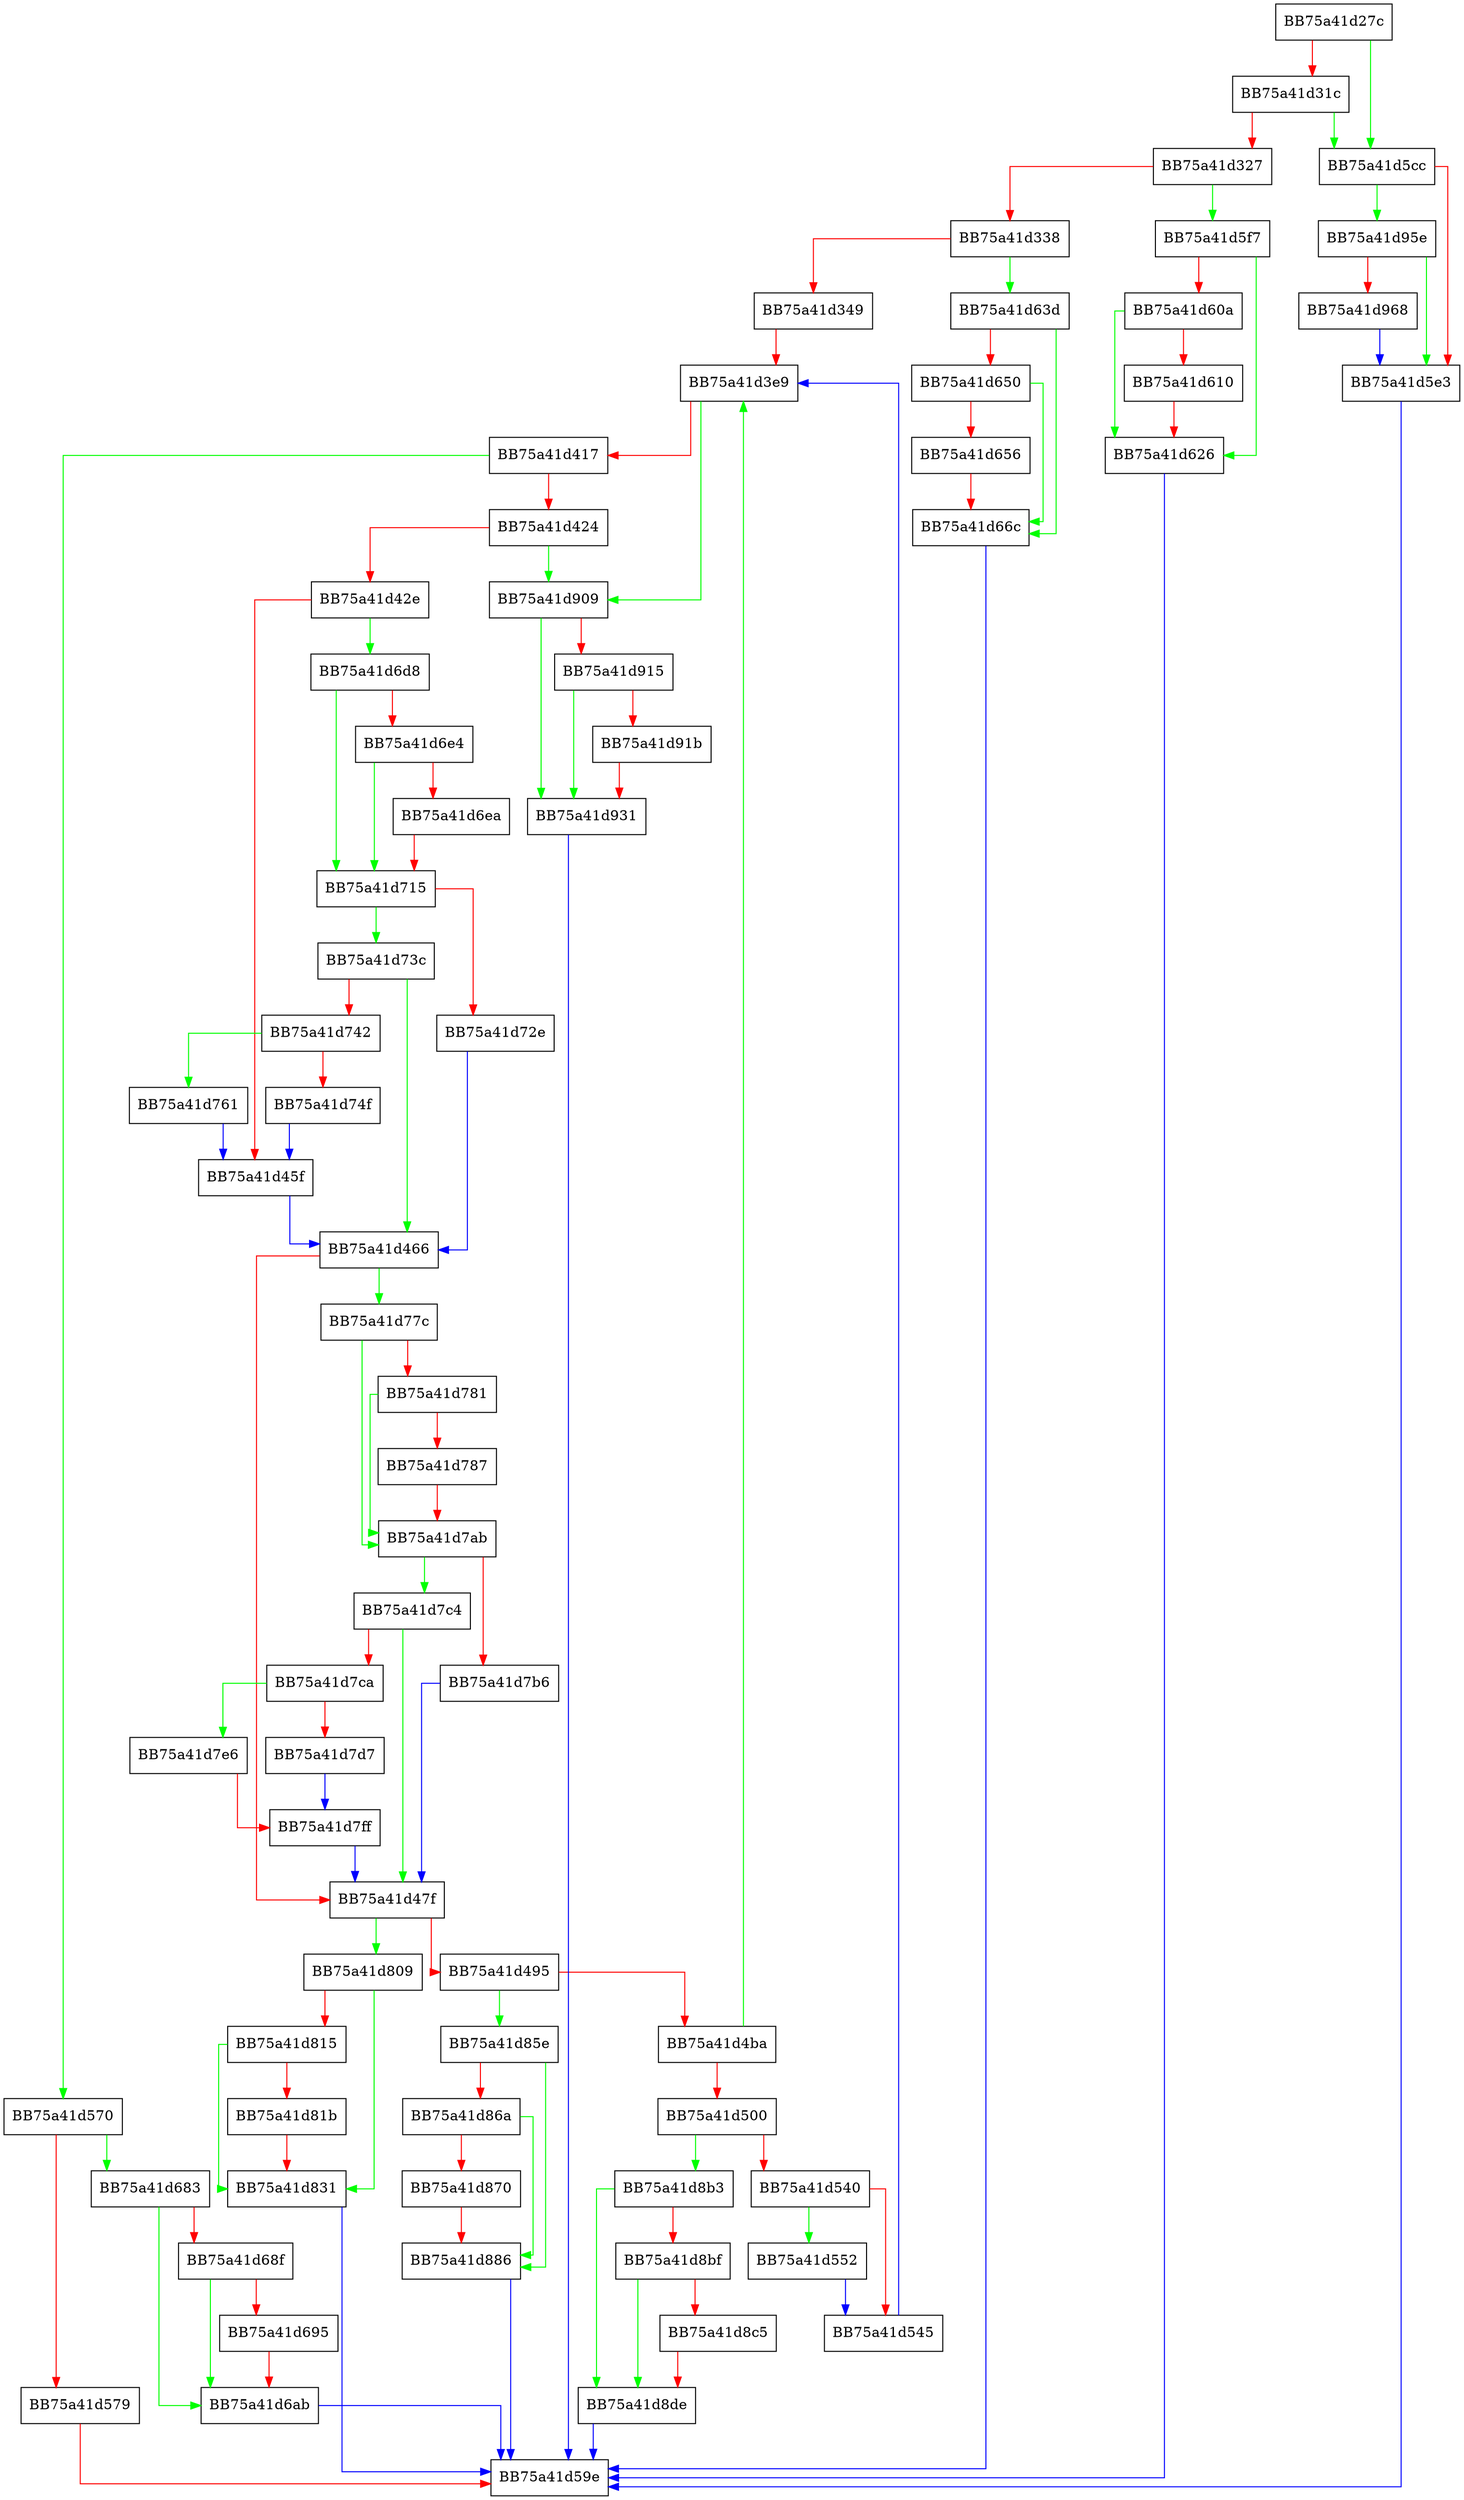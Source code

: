 digraph load_database_cache {
  node [shape="box"];
  graph [splines=ortho];
  BB75a41d27c -> BB75a41d5cc [color="green"];
  BB75a41d27c -> BB75a41d31c [color="red"];
  BB75a41d31c -> BB75a41d5cc [color="green"];
  BB75a41d31c -> BB75a41d327 [color="red"];
  BB75a41d327 -> BB75a41d5f7 [color="green"];
  BB75a41d327 -> BB75a41d338 [color="red"];
  BB75a41d338 -> BB75a41d63d [color="green"];
  BB75a41d338 -> BB75a41d349 [color="red"];
  BB75a41d349 -> BB75a41d3e9 [color="red"];
  BB75a41d3e9 -> BB75a41d909 [color="green"];
  BB75a41d3e9 -> BB75a41d417 [color="red"];
  BB75a41d417 -> BB75a41d570 [color="green"];
  BB75a41d417 -> BB75a41d424 [color="red"];
  BB75a41d424 -> BB75a41d909 [color="green"];
  BB75a41d424 -> BB75a41d42e [color="red"];
  BB75a41d42e -> BB75a41d6d8 [color="green"];
  BB75a41d42e -> BB75a41d45f [color="red"];
  BB75a41d45f -> BB75a41d466 [color="blue"];
  BB75a41d466 -> BB75a41d77c [color="green"];
  BB75a41d466 -> BB75a41d47f [color="red"];
  BB75a41d47f -> BB75a41d809 [color="green"];
  BB75a41d47f -> BB75a41d495 [color="red"];
  BB75a41d495 -> BB75a41d85e [color="green"];
  BB75a41d495 -> BB75a41d4ba [color="red"];
  BB75a41d4ba -> BB75a41d3e9 [color="green"];
  BB75a41d4ba -> BB75a41d500 [color="red"];
  BB75a41d500 -> BB75a41d8b3 [color="green"];
  BB75a41d500 -> BB75a41d540 [color="red"];
  BB75a41d540 -> BB75a41d552 [color="green"];
  BB75a41d540 -> BB75a41d545 [color="red"];
  BB75a41d545 -> BB75a41d3e9 [color="blue"];
  BB75a41d552 -> BB75a41d545 [color="blue"];
  BB75a41d570 -> BB75a41d683 [color="green"];
  BB75a41d570 -> BB75a41d579 [color="red"];
  BB75a41d579 -> BB75a41d59e [color="red"];
  BB75a41d5cc -> BB75a41d95e [color="green"];
  BB75a41d5cc -> BB75a41d5e3 [color="red"];
  BB75a41d5e3 -> BB75a41d59e [color="blue"];
  BB75a41d5f7 -> BB75a41d626 [color="green"];
  BB75a41d5f7 -> BB75a41d60a [color="red"];
  BB75a41d60a -> BB75a41d626 [color="green"];
  BB75a41d60a -> BB75a41d610 [color="red"];
  BB75a41d610 -> BB75a41d626 [color="red"];
  BB75a41d626 -> BB75a41d59e [color="blue"];
  BB75a41d63d -> BB75a41d66c [color="green"];
  BB75a41d63d -> BB75a41d650 [color="red"];
  BB75a41d650 -> BB75a41d66c [color="green"];
  BB75a41d650 -> BB75a41d656 [color="red"];
  BB75a41d656 -> BB75a41d66c [color="red"];
  BB75a41d66c -> BB75a41d59e [color="blue"];
  BB75a41d683 -> BB75a41d6ab [color="green"];
  BB75a41d683 -> BB75a41d68f [color="red"];
  BB75a41d68f -> BB75a41d6ab [color="green"];
  BB75a41d68f -> BB75a41d695 [color="red"];
  BB75a41d695 -> BB75a41d6ab [color="red"];
  BB75a41d6ab -> BB75a41d59e [color="blue"];
  BB75a41d6d8 -> BB75a41d715 [color="green"];
  BB75a41d6d8 -> BB75a41d6e4 [color="red"];
  BB75a41d6e4 -> BB75a41d715 [color="green"];
  BB75a41d6e4 -> BB75a41d6ea [color="red"];
  BB75a41d6ea -> BB75a41d715 [color="red"];
  BB75a41d715 -> BB75a41d73c [color="green"];
  BB75a41d715 -> BB75a41d72e [color="red"];
  BB75a41d72e -> BB75a41d466 [color="blue"];
  BB75a41d73c -> BB75a41d466 [color="green"];
  BB75a41d73c -> BB75a41d742 [color="red"];
  BB75a41d742 -> BB75a41d761 [color="green"];
  BB75a41d742 -> BB75a41d74f [color="red"];
  BB75a41d74f -> BB75a41d45f [color="blue"];
  BB75a41d761 -> BB75a41d45f [color="blue"];
  BB75a41d77c -> BB75a41d7ab [color="green"];
  BB75a41d77c -> BB75a41d781 [color="red"];
  BB75a41d781 -> BB75a41d7ab [color="green"];
  BB75a41d781 -> BB75a41d787 [color="red"];
  BB75a41d787 -> BB75a41d7ab [color="red"];
  BB75a41d7ab -> BB75a41d7c4 [color="green"];
  BB75a41d7ab -> BB75a41d7b6 [color="red"];
  BB75a41d7b6 -> BB75a41d47f [color="blue"];
  BB75a41d7c4 -> BB75a41d47f [color="green"];
  BB75a41d7c4 -> BB75a41d7ca [color="red"];
  BB75a41d7ca -> BB75a41d7e6 [color="green"];
  BB75a41d7ca -> BB75a41d7d7 [color="red"];
  BB75a41d7d7 -> BB75a41d7ff [color="blue"];
  BB75a41d7e6 -> BB75a41d7ff [color="red"];
  BB75a41d7ff -> BB75a41d47f [color="blue"];
  BB75a41d809 -> BB75a41d831 [color="green"];
  BB75a41d809 -> BB75a41d815 [color="red"];
  BB75a41d815 -> BB75a41d831 [color="green"];
  BB75a41d815 -> BB75a41d81b [color="red"];
  BB75a41d81b -> BB75a41d831 [color="red"];
  BB75a41d831 -> BB75a41d59e [color="blue"];
  BB75a41d85e -> BB75a41d886 [color="green"];
  BB75a41d85e -> BB75a41d86a [color="red"];
  BB75a41d86a -> BB75a41d886 [color="green"];
  BB75a41d86a -> BB75a41d870 [color="red"];
  BB75a41d870 -> BB75a41d886 [color="red"];
  BB75a41d886 -> BB75a41d59e [color="blue"];
  BB75a41d8b3 -> BB75a41d8de [color="green"];
  BB75a41d8b3 -> BB75a41d8bf [color="red"];
  BB75a41d8bf -> BB75a41d8de [color="green"];
  BB75a41d8bf -> BB75a41d8c5 [color="red"];
  BB75a41d8c5 -> BB75a41d8de [color="red"];
  BB75a41d8de -> BB75a41d59e [color="blue"];
  BB75a41d909 -> BB75a41d931 [color="green"];
  BB75a41d909 -> BB75a41d915 [color="red"];
  BB75a41d915 -> BB75a41d931 [color="green"];
  BB75a41d915 -> BB75a41d91b [color="red"];
  BB75a41d91b -> BB75a41d931 [color="red"];
  BB75a41d931 -> BB75a41d59e [color="blue"];
  BB75a41d95e -> BB75a41d5e3 [color="green"];
  BB75a41d95e -> BB75a41d968 [color="red"];
  BB75a41d968 -> BB75a41d5e3 [color="blue"];
}
